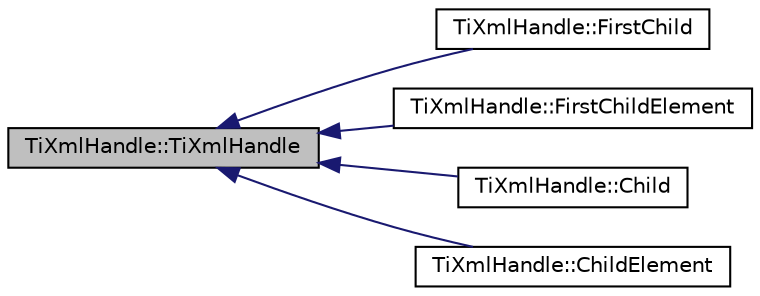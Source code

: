 digraph "TiXmlHandle::TiXmlHandle"
{
  edge [fontname="Helvetica",fontsize="10",labelfontname="Helvetica",labelfontsize="10"];
  node [fontname="Helvetica",fontsize="10",shape=record];
  rankdir="LR";
  Node1 [label="TiXmlHandle::TiXmlHandle",height=0.2,width=0.4,color="black", fillcolor="grey75", style="filled" fontcolor="black"];
  Node1 -> Node2 [dir="back",color="midnightblue",fontsize="10",style="solid",fontname="Helvetica"];
  Node2 [label="TiXmlHandle::FirstChild",height=0.2,width=0.4,color="black", fillcolor="white", style="filled",URL="$class_ti_xml_handle.html#acdb1faaf88a700b40ca2c8d9aee21139",tooltip="Return a handle to the first child node. "];
  Node1 -> Node3 [dir="back",color="midnightblue",fontsize="10",style="solid",fontname="Helvetica"];
  Node3 [label="TiXmlHandle::FirstChildElement",height=0.2,width=0.4,color="black", fillcolor="white", style="filled",URL="$class_ti_xml_handle.html#a24d1112e995e937e4dddb202d4113d4a",tooltip="Return a handle to the first child element. "];
  Node1 -> Node4 [dir="back",color="midnightblue",fontsize="10",style="solid",fontname="Helvetica"];
  Node4 [label="TiXmlHandle::Child",height=0.2,width=0.4,color="black", fillcolor="white", style="filled",URL="$class_ti_xml_handle.html#af9cf6a7d08a5da94a8924425ad0cd5ac"];
  Node1 -> Node5 [dir="back",color="midnightblue",fontsize="10",style="solid",fontname="Helvetica"];
  Node5 [label="TiXmlHandle::ChildElement",height=0.2,width=0.4,color="black", fillcolor="white", style="filled",URL="$class_ti_xml_handle.html#a8786475b9d1f1518492e3a46704c7ef0"];
}
